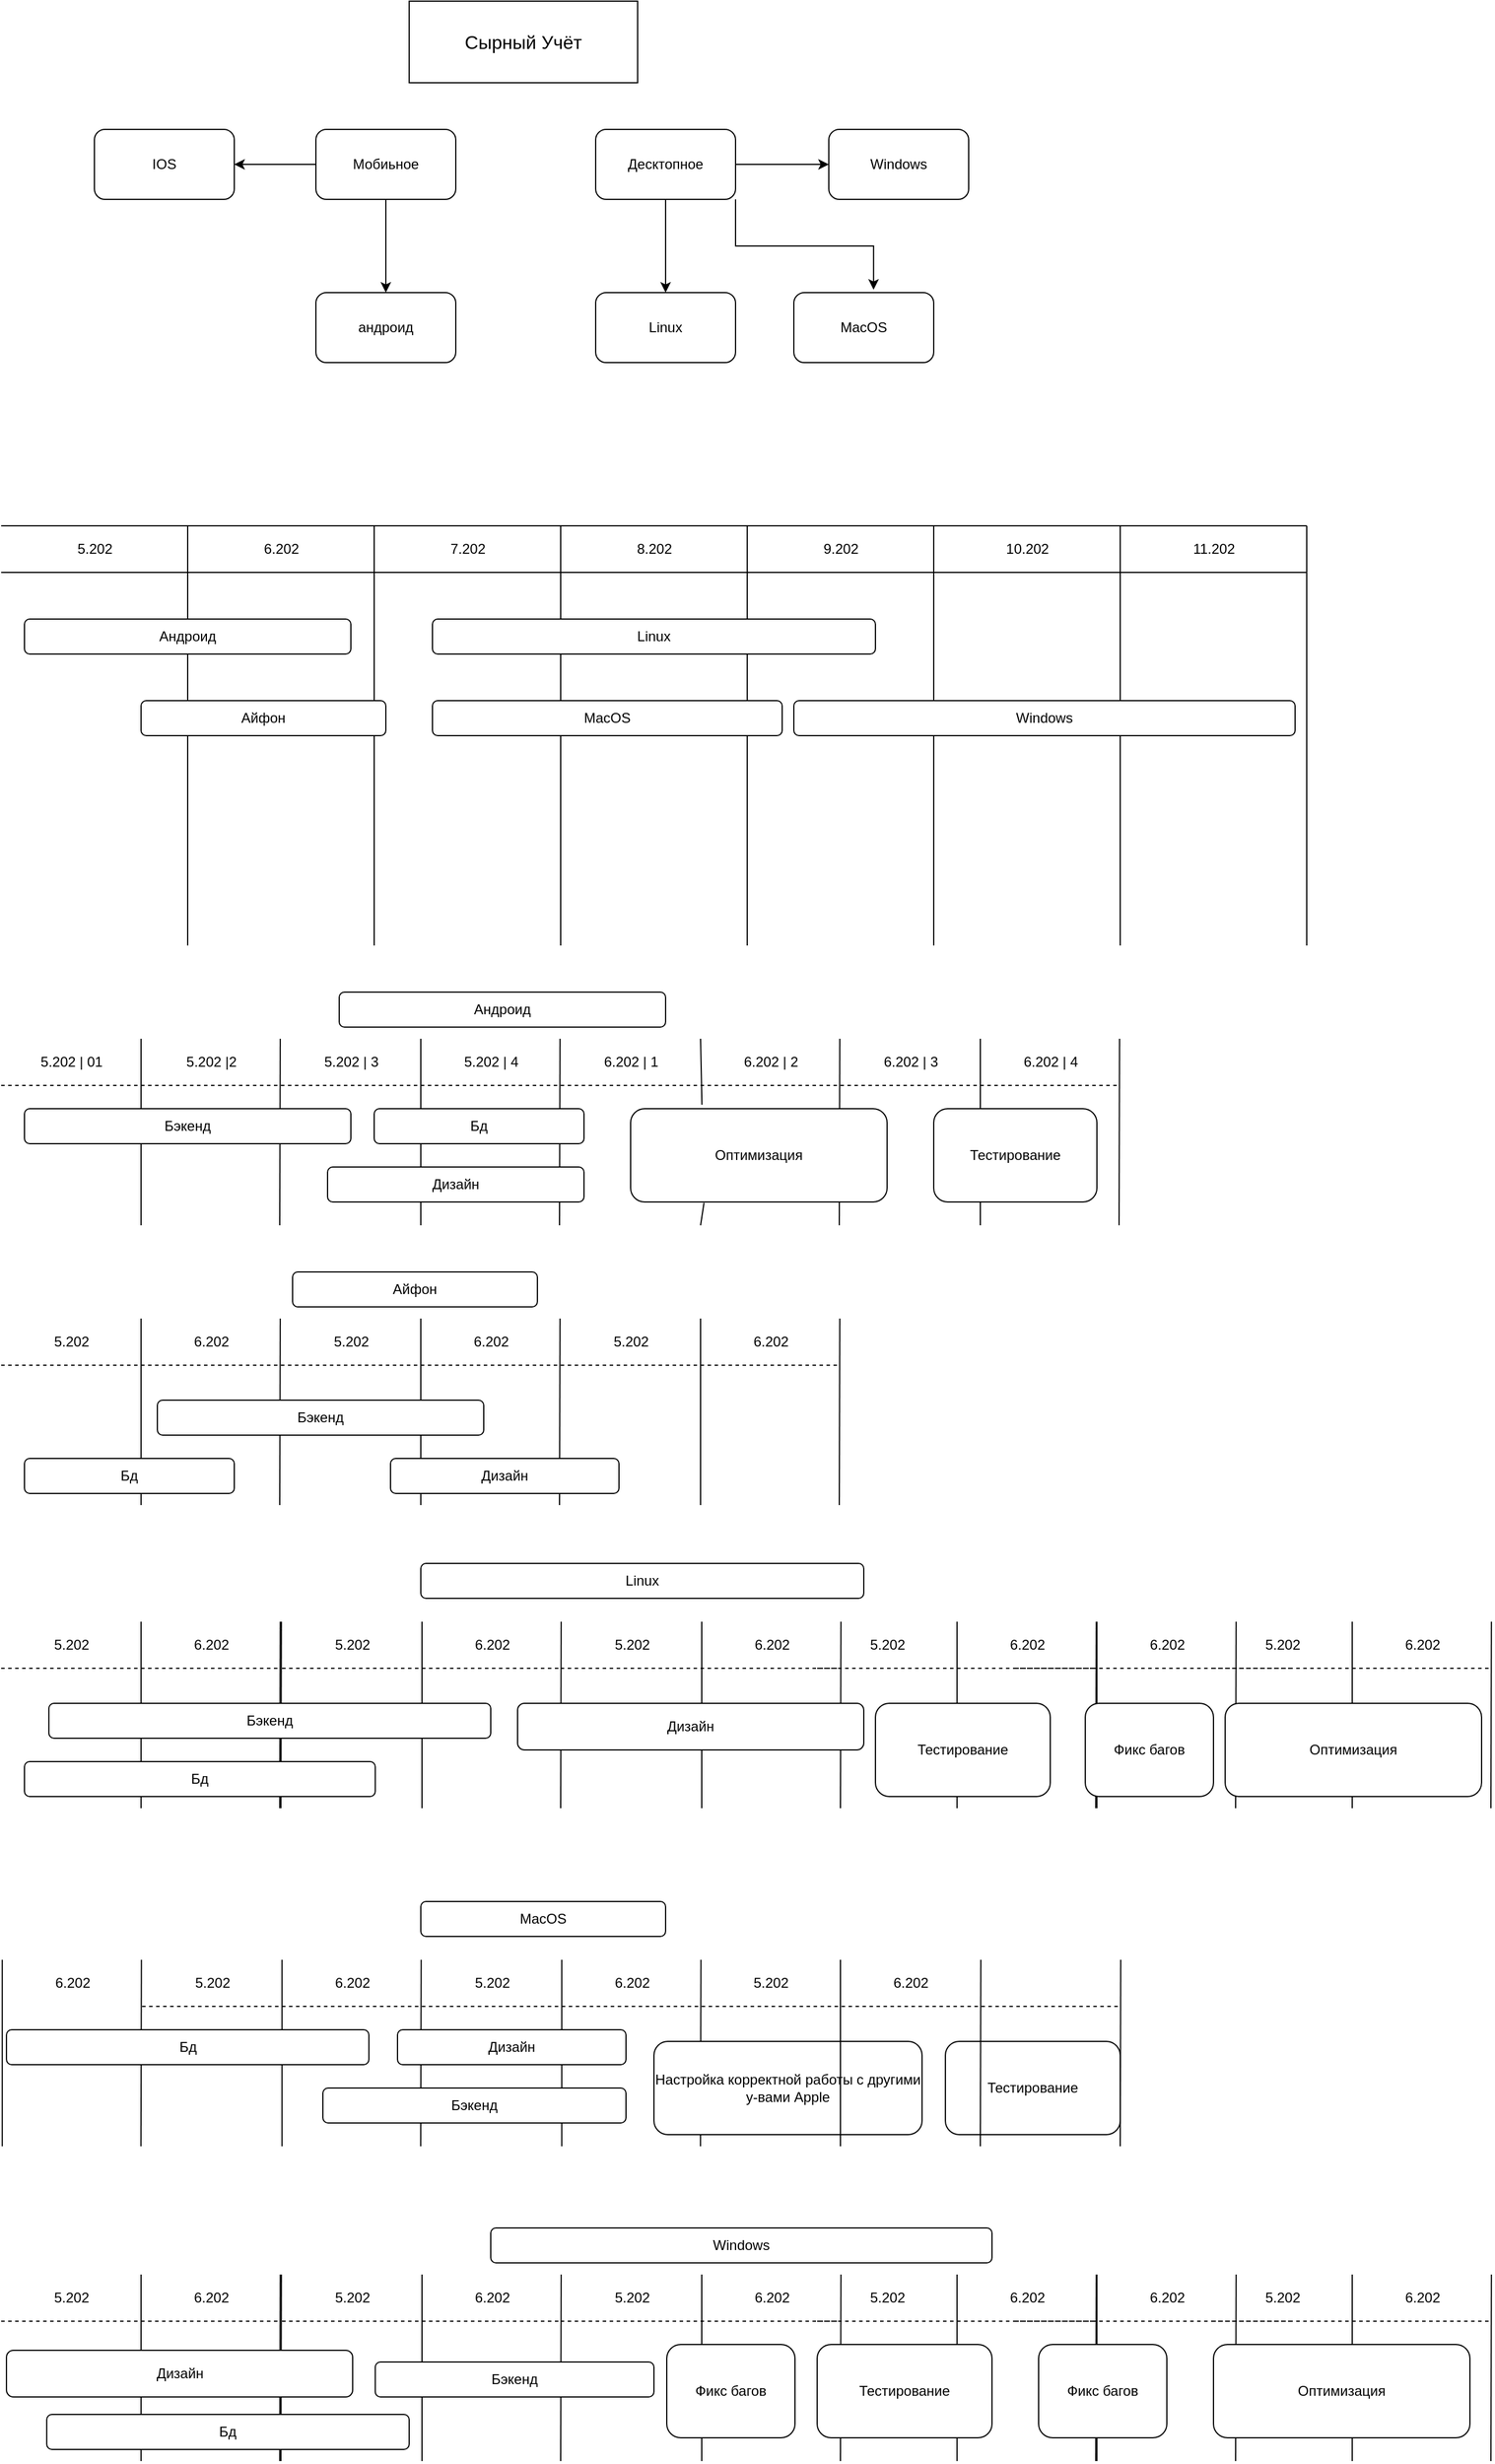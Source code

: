 <mxfile version="15.2.1" type="github">
  <diagram id="F3Oq2SdxqIKDGbHoNa_y" name="Page-1">
    <mxGraphModel dx="1240" dy="643" grid="1" gridSize="10" guides="1" tooltips="1" connect="1" arrows="1" fold="1" page="1" pageScale="1" pageWidth="827" pageHeight="1169" math="0" shadow="0">
      <root>
        <mxCell id="0" />
        <mxCell id="1" parent="0" />
        <mxCell id="UUQHCcC1c7Up3ryjeAP4-1" value="&lt;font style=&quot;font-size: 16px&quot;&gt;Сырный Учёт&lt;/font&gt;" style="rounded=0;whiteSpace=wrap;html=1;" vertex="1" parent="1">
          <mxGeometry x="350" y="30" width="196" height="70" as="geometry" />
        </mxCell>
        <mxCell id="UUQHCcC1c7Up3ryjeAP4-4" value="" style="edgeStyle=orthogonalEdgeStyle;rounded=0;orthogonalLoop=1;jettySize=auto;html=1;" edge="1" parent="1" source="UUQHCcC1c7Up3ryjeAP4-2" target="UUQHCcC1c7Up3ryjeAP4-3">
          <mxGeometry relative="1" as="geometry" />
        </mxCell>
        <mxCell id="UUQHCcC1c7Up3ryjeAP4-6" value="" style="edgeStyle=orthogonalEdgeStyle;rounded=0;orthogonalLoop=1;jettySize=auto;html=1;" edge="1" parent="1" source="UUQHCcC1c7Up3ryjeAP4-2" target="UUQHCcC1c7Up3ryjeAP4-5">
          <mxGeometry relative="1" as="geometry" />
        </mxCell>
        <mxCell id="UUQHCcC1c7Up3ryjeAP4-2" value="Мобиьное" style="rounded=1;whiteSpace=wrap;html=1;" vertex="1" parent="1">
          <mxGeometry x="270" y="140" width="120" height="60" as="geometry" />
        </mxCell>
        <mxCell id="UUQHCcC1c7Up3ryjeAP4-3" value="андроид" style="whiteSpace=wrap;html=1;rounded=1;" vertex="1" parent="1">
          <mxGeometry x="270" y="280" width="120" height="60" as="geometry" />
        </mxCell>
        <mxCell id="UUQHCcC1c7Up3ryjeAP4-5" value="IOS" style="whiteSpace=wrap;html=1;rounded=1;" vertex="1" parent="1">
          <mxGeometry x="80" y="140" width="120" height="60" as="geometry" />
        </mxCell>
        <mxCell id="UUQHCcC1c7Up3ryjeAP4-10" value="" style="edgeStyle=orthogonalEdgeStyle;rounded=0;orthogonalLoop=1;jettySize=auto;html=1;" edge="1" parent="1" source="UUQHCcC1c7Up3ryjeAP4-7" target="UUQHCcC1c7Up3ryjeAP4-9">
          <mxGeometry relative="1" as="geometry" />
        </mxCell>
        <mxCell id="UUQHCcC1c7Up3ryjeAP4-12" value="" style="edgeStyle=orthogonalEdgeStyle;rounded=0;orthogonalLoop=1;jettySize=auto;html=1;" edge="1" parent="1" source="UUQHCcC1c7Up3ryjeAP4-7" target="UUQHCcC1c7Up3ryjeAP4-11">
          <mxGeometry relative="1" as="geometry" />
        </mxCell>
        <mxCell id="UUQHCcC1c7Up3ryjeAP4-13" style="edgeStyle=orthogonalEdgeStyle;rounded=0;orthogonalLoop=1;jettySize=auto;html=1;exitX=1;exitY=1;exitDx=0;exitDy=0;entryX=0.57;entryY=-0.042;entryDx=0;entryDy=0;entryPerimeter=0;" edge="1" parent="1" source="UUQHCcC1c7Up3ryjeAP4-7" target="UUQHCcC1c7Up3ryjeAP4-14">
          <mxGeometry relative="1" as="geometry">
            <mxPoint x="770" y="260" as="targetPoint" />
          </mxGeometry>
        </mxCell>
        <mxCell id="UUQHCcC1c7Up3ryjeAP4-7" value="Десктопное" style="rounded=1;whiteSpace=wrap;html=1;" vertex="1" parent="1">
          <mxGeometry x="510" y="140" width="120" height="60" as="geometry" />
        </mxCell>
        <mxCell id="UUQHCcC1c7Up3ryjeAP4-9" value="Linux" style="whiteSpace=wrap;html=1;rounded=1;" vertex="1" parent="1">
          <mxGeometry x="510" y="280" width="120" height="60" as="geometry" />
        </mxCell>
        <mxCell id="UUQHCcC1c7Up3ryjeAP4-11" value="Windows" style="whiteSpace=wrap;html=1;rounded=1;" vertex="1" parent="1">
          <mxGeometry x="710" y="140" width="120" height="60" as="geometry" />
        </mxCell>
        <mxCell id="UUQHCcC1c7Up3ryjeAP4-14" value="MacOS" style="rounded=1;whiteSpace=wrap;html=1;" vertex="1" parent="1">
          <mxGeometry x="680" y="280" width="120" height="60" as="geometry" />
        </mxCell>
        <mxCell id="UUQHCcC1c7Up3ryjeAP4-15" value="" style="endArrow=none;html=1;" edge="1" parent="1">
          <mxGeometry width="50" height="50" relative="1" as="geometry">
            <mxPoint y="480" as="sourcePoint" />
            <mxPoint x="1120" y="480" as="targetPoint" />
          </mxGeometry>
        </mxCell>
        <mxCell id="UUQHCcC1c7Up3ryjeAP4-18" value="" style="endArrow=none;html=1;" edge="1" parent="1">
          <mxGeometry width="50" height="50" relative="1" as="geometry">
            <mxPoint x="160" y="840" as="sourcePoint" />
            <mxPoint x="160" y="480" as="targetPoint" />
          </mxGeometry>
        </mxCell>
        <mxCell id="UUQHCcC1c7Up3ryjeAP4-19" value="" style="endArrow=none;html=1;" edge="1" parent="1">
          <mxGeometry width="50" height="50" relative="1" as="geometry">
            <mxPoint x="480" y="840.0" as="sourcePoint" />
            <mxPoint x="480" y="480" as="targetPoint" />
          </mxGeometry>
        </mxCell>
        <mxCell id="UUQHCcC1c7Up3ryjeAP4-20" value="" style="endArrow=none;html=1;" edge="1" parent="1">
          <mxGeometry width="50" height="50" relative="1" as="geometry">
            <mxPoint x="320" y="840.0" as="sourcePoint" />
            <mxPoint x="320" y="480" as="targetPoint" />
          </mxGeometry>
        </mxCell>
        <mxCell id="UUQHCcC1c7Up3ryjeAP4-21" value="" style="endArrow=none;html=1;" edge="1" parent="1">
          <mxGeometry width="50" height="50" relative="1" as="geometry">
            <mxPoint x="800" y="840.0" as="sourcePoint" />
            <mxPoint x="800" y="480" as="targetPoint" />
          </mxGeometry>
        </mxCell>
        <mxCell id="UUQHCcC1c7Up3ryjeAP4-22" value="" style="endArrow=none;html=1;" edge="1" parent="1">
          <mxGeometry width="50" height="50" relative="1" as="geometry">
            <mxPoint x="640" y="840.0" as="sourcePoint" />
            <mxPoint x="640" y="480" as="targetPoint" />
          </mxGeometry>
        </mxCell>
        <mxCell id="UUQHCcC1c7Up3ryjeAP4-23" value="" style="endArrow=none;html=1;" edge="1" parent="1">
          <mxGeometry width="50" height="50" relative="1" as="geometry">
            <mxPoint y="520" as="sourcePoint" />
            <mxPoint x="1120" y="520" as="targetPoint" />
          </mxGeometry>
        </mxCell>
        <mxCell id="UUQHCcC1c7Up3ryjeAP4-24" value="6.202" style="text;html=1;align=center;verticalAlign=middle;resizable=0;points=[];autosize=1;strokeColor=none;fillColor=none;" vertex="1" parent="1">
          <mxGeometry x="210" y="490" width="60" height="20" as="geometry" />
        </mxCell>
        <mxCell id="UUQHCcC1c7Up3ryjeAP4-25" value="7.202" style="text;html=1;align=center;verticalAlign=middle;resizable=0;points=[];autosize=1;strokeColor=none;fillColor=none;" vertex="1" parent="1">
          <mxGeometry x="370" y="490" width="60" height="20" as="geometry" />
        </mxCell>
        <mxCell id="UUQHCcC1c7Up3ryjeAP4-26" value="5.202" style="text;html=1;align=center;verticalAlign=middle;resizable=0;points=[];autosize=1;strokeColor=none;fillColor=none;" vertex="1" parent="1">
          <mxGeometry x="50" y="490" width="60" height="20" as="geometry" />
        </mxCell>
        <mxCell id="UUQHCcC1c7Up3ryjeAP4-27" value="8.202" style="text;html=1;align=center;verticalAlign=middle;resizable=0;points=[];autosize=1;strokeColor=none;fillColor=none;" vertex="1" parent="1">
          <mxGeometry x="530" y="490" width="60" height="20" as="geometry" />
        </mxCell>
        <mxCell id="UUQHCcC1c7Up3ryjeAP4-28" value="9.202" style="text;html=1;align=center;verticalAlign=middle;resizable=0;points=[];autosize=1;strokeColor=none;fillColor=none;" vertex="1" parent="1">
          <mxGeometry x="690" y="490" width="60" height="20" as="geometry" />
        </mxCell>
        <mxCell id="UUQHCcC1c7Up3ryjeAP4-29" value="Андроид" style="rounded=1;whiteSpace=wrap;html=1;" vertex="1" parent="1">
          <mxGeometry x="20" y="560" width="280" height="30" as="geometry" />
        </mxCell>
        <mxCell id="UUQHCcC1c7Up3ryjeAP4-30" value="Айфон" style="rounded=1;whiteSpace=wrap;html=1;" vertex="1" parent="1">
          <mxGeometry x="120" y="630" width="210" height="30" as="geometry" />
        </mxCell>
        <mxCell id="UUQHCcC1c7Up3ryjeAP4-31" value="Linux" style="rounded=1;whiteSpace=wrap;html=1;" vertex="1" parent="1">
          <mxGeometry x="370" y="560" width="380" height="30" as="geometry" />
        </mxCell>
        <mxCell id="UUQHCcC1c7Up3ryjeAP4-32" value="MacOS" style="rounded=1;whiteSpace=wrap;html=1;" vertex="1" parent="1">
          <mxGeometry x="370" y="630" width="300" height="30" as="geometry" />
        </mxCell>
        <mxCell id="UUQHCcC1c7Up3ryjeAP4-36" value="" style="endArrow=none;html=1;" edge="1" parent="1">
          <mxGeometry width="50" height="50" relative="1" as="geometry">
            <mxPoint x="1120" y="840.0" as="sourcePoint" />
            <mxPoint x="1120" y="480" as="targetPoint" />
          </mxGeometry>
        </mxCell>
        <mxCell id="UUQHCcC1c7Up3ryjeAP4-37" value="" style="endArrow=none;html=1;" edge="1" parent="1">
          <mxGeometry width="50" height="50" relative="1" as="geometry">
            <mxPoint x="960" y="840.0" as="sourcePoint" />
            <mxPoint x="960" y="480" as="targetPoint" />
          </mxGeometry>
        </mxCell>
        <mxCell id="UUQHCcC1c7Up3ryjeAP4-38" value="11.202" style="text;html=1;align=center;verticalAlign=middle;resizable=0;points=[];autosize=1;strokeColor=none;fillColor=none;" vertex="1" parent="1">
          <mxGeometry x="1010" y="490" width="60" height="20" as="geometry" />
        </mxCell>
        <mxCell id="UUQHCcC1c7Up3ryjeAP4-39" value="10.202" style="text;html=1;align=center;verticalAlign=middle;resizable=0;points=[];autosize=1;strokeColor=none;fillColor=none;" vertex="1" parent="1">
          <mxGeometry x="850" y="490" width="60" height="20" as="geometry" />
        </mxCell>
        <mxCell id="UUQHCcC1c7Up3ryjeAP4-40" value="Windows" style="rounded=1;whiteSpace=wrap;html=1;" vertex="1" parent="1">
          <mxGeometry x="680" y="630" width="430" height="30" as="geometry" />
        </mxCell>
        <mxCell id="UUQHCcC1c7Up3ryjeAP4-41" value="" style="endArrow=none;html=1;" edge="1" parent="1">
          <mxGeometry width="50" height="50" relative="1" as="geometry">
            <mxPoint x="120" y="1080" as="sourcePoint" />
            <mxPoint x="120" y="920" as="targetPoint" />
          </mxGeometry>
        </mxCell>
        <mxCell id="UUQHCcC1c7Up3ryjeAP4-42" value="" style="endArrow=none;html=1;" edge="1" parent="1">
          <mxGeometry width="50" height="50" relative="1" as="geometry">
            <mxPoint x="239" y="1080" as="sourcePoint" />
            <mxPoint x="239.41" y="920" as="targetPoint" />
          </mxGeometry>
        </mxCell>
        <mxCell id="UUQHCcC1c7Up3ryjeAP4-43" value="5.202 |2" style="text;html=1;align=center;verticalAlign=middle;resizable=0;points=[];autosize=1;strokeColor=none;fillColor=none;" vertex="1" parent="1">
          <mxGeometry x="145" y="930" width="70" height="20" as="geometry" />
        </mxCell>
        <mxCell id="UUQHCcC1c7Up3ryjeAP4-44" value="5.202 | 01" style="text;html=1;align=center;verticalAlign=middle;resizable=0;points=[];autosize=1;strokeColor=none;fillColor=none;" vertex="1" parent="1">
          <mxGeometry x="20" y="930" width="80" height="20" as="geometry" />
        </mxCell>
        <mxCell id="UUQHCcC1c7Up3ryjeAP4-45" value="Андроид" style="rounded=1;whiteSpace=wrap;html=1;" vertex="1" parent="1">
          <mxGeometry x="290" y="880" width="280" height="30" as="geometry" />
        </mxCell>
        <mxCell id="UUQHCcC1c7Up3ryjeAP4-47" value="" style="endArrow=none;dashed=1;html=1;" edge="1" parent="1">
          <mxGeometry width="50" height="50" relative="1" as="geometry">
            <mxPoint y="960" as="sourcePoint" />
            <mxPoint x="240" y="960" as="targetPoint" />
          </mxGeometry>
        </mxCell>
        <mxCell id="UUQHCcC1c7Up3ryjeAP4-52" value="" style="endArrow=none;html=1;" edge="1" parent="1">
          <mxGeometry width="50" height="50" relative="1" as="geometry">
            <mxPoint x="360" y="1080.0" as="sourcePoint" />
            <mxPoint x="360" y="920.0" as="targetPoint" />
          </mxGeometry>
        </mxCell>
        <mxCell id="UUQHCcC1c7Up3ryjeAP4-53" value="" style="endArrow=none;html=1;" edge="1" parent="1">
          <mxGeometry width="50" height="50" relative="1" as="geometry">
            <mxPoint x="479" y="1080.0" as="sourcePoint" />
            <mxPoint x="479.41" y="920.0" as="targetPoint" />
          </mxGeometry>
        </mxCell>
        <mxCell id="UUQHCcC1c7Up3ryjeAP4-54" value="5.202 | 4" style="text;html=1;align=center;verticalAlign=middle;resizable=0;points=[];autosize=1;strokeColor=none;fillColor=none;" vertex="1" parent="1">
          <mxGeometry x="380" y="930" width="80" height="20" as="geometry" />
        </mxCell>
        <mxCell id="UUQHCcC1c7Up3ryjeAP4-55" value="5.202 | 3" style="text;html=1;align=center;verticalAlign=middle;resizable=0;points=[];autosize=1;strokeColor=none;fillColor=none;" vertex="1" parent="1">
          <mxGeometry x="260" y="930" width="80" height="20" as="geometry" />
        </mxCell>
        <mxCell id="UUQHCcC1c7Up3ryjeAP4-56" value="" style="endArrow=none;dashed=1;html=1;" edge="1" parent="1">
          <mxGeometry width="50" height="50" relative="1" as="geometry">
            <mxPoint x="240" y="960.0" as="sourcePoint" />
            <mxPoint x="480" y="960.0" as="targetPoint" />
          </mxGeometry>
        </mxCell>
        <mxCell id="UUQHCcC1c7Up3ryjeAP4-57" value="" style="endArrow=none;html=1;startArrow=none;exitX=0.278;exitY=-0.042;exitDx=0;exitDy=0;exitPerimeter=0;" edge="1" parent="1" source="UUQHCcC1c7Up3ryjeAP4-123">
          <mxGeometry width="50" height="50" relative="1" as="geometry">
            <mxPoint x="600" y="970" as="sourcePoint" />
            <mxPoint x="600" y="920.0" as="targetPoint" />
          </mxGeometry>
        </mxCell>
        <mxCell id="UUQHCcC1c7Up3ryjeAP4-58" value="" style="endArrow=none;html=1;" edge="1" parent="1">
          <mxGeometry width="50" height="50" relative="1" as="geometry">
            <mxPoint x="719" y="1080.0" as="sourcePoint" />
            <mxPoint x="719.41" y="920.0" as="targetPoint" />
          </mxGeometry>
        </mxCell>
        <mxCell id="UUQHCcC1c7Up3ryjeAP4-59" value="6.202 | 2" style="text;html=1;align=center;verticalAlign=middle;resizable=0;points=[];autosize=1;strokeColor=none;fillColor=none;" vertex="1" parent="1">
          <mxGeometry x="620" y="930" width="80" height="20" as="geometry" />
        </mxCell>
        <mxCell id="UUQHCcC1c7Up3ryjeAP4-60" value="6.202 | 1" style="text;html=1;align=center;verticalAlign=middle;resizable=0;points=[];autosize=1;strokeColor=none;fillColor=none;" vertex="1" parent="1">
          <mxGeometry x="500" y="930" width="80" height="20" as="geometry" />
        </mxCell>
        <mxCell id="UUQHCcC1c7Up3ryjeAP4-61" value="" style="endArrow=none;dashed=1;html=1;" edge="1" parent="1">
          <mxGeometry width="50" height="50" relative="1" as="geometry">
            <mxPoint x="480" y="960.0" as="sourcePoint" />
            <mxPoint x="720" y="960.0" as="targetPoint" />
          </mxGeometry>
        </mxCell>
        <mxCell id="UUQHCcC1c7Up3ryjeAP4-62" value="" style="endArrow=none;html=1;" edge="1" parent="1">
          <mxGeometry width="50" height="50" relative="1" as="geometry">
            <mxPoint x="840" y="1080.0" as="sourcePoint" />
            <mxPoint x="840" y="920.0" as="targetPoint" />
          </mxGeometry>
        </mxCell>
        <mxCell id="UUQHCcC1c7Up3ryjeAP4-63" value="" style="endArrow=none;html=1;" edge="1" parent="1">
          <mxGeometry width="50" height="50" relative="1" as="geometry">
            <mxPoint x="959" y="1080.0" as="sourcePoint" />
            <mxPoint x="959.41" y="920.0" as="targetPoint" />
          </mxGeometry>
        </mxCell>
        <mxCell id="UUQHCcC1c7Up3ryjeAP4-64" value="6.202 | 4" style="text;html=1;align=center;verticalAlign=middle;resizable=0;points=[];autosize=1;strokeColor=none;fillColor=none;" vertex="1" parent="1">
          <mxGeometry x="860" y="930" width="80" height="20" as="geometry" />
        </mxCell>
        <mxCell id="UUQHCcC1c7Up3ryjeAP4-65" value="6.202 | 3" style="text;html=1;align=center;verticalAlign=middle;resizable=0;points=[];autosize=1;strokeColor=none;fillColor=none;" vertex="1" parent="1">
          <mxGeometry x="740" y="930" width="80" height="20" as="geometry" />
        </mxCell>
        <mxCell id="UUQHCcC1c7Up3ryjeAP4-66" value="" style="endArrow=none;dashed=1;html=1;" edge="1" parent="1">
          <mxGeometry width="50" height="50" relative="1" as="geometry">
            <mxPoint x="720" y="960.0" as="sourcePoint" />
            <mxPoint x="960" y="960.0" as="targetPoint" />
          </mxGeometry>
        </mxCell>
        <mxCell id="UUQHCcC1c7Up3ryjeAP4-67" value="" style="endArrow=none;html=1;" edge="1" parent="1">
          <mxGeometry width="50" height="50" relative="1" as="geometry">
            <mxPoint x="120" y="1320.0" as="sourcePoint" />
            <mxPoint x="120" y="1160.0" as="targetPoint" />
          </mxGeometry>
        </mxCell>
        <mxCell id="UUQHCcC1c7Up3ryjeAP4-68" value="" style="endArrow=none;html=1;" edge="1" parent="1">
          <mxGeometry width="50" height="50" relative="1" as="geometry">
            <mxPoint x="239" y="1320.0" as="sourcePoint" />
            <mxPoint x="239.41" y="1160.0" as="targetPoint" />
          </mxGeometry>
        </mxCell>
        <mxCell id="UUQHCcC1c7Up3ryjeAP4-69" value="6.202" style="text;html=1;align=center;verticalAlign=middle;resizable=0;points=[];autosize=1;strokeColor=none;fillColor=none;" vertex="1" parent="1">
          <mxGeometry x="150" y="1170" width="60" height="20" as="geometry" />
        </mxCell>
        <mxCell id="UUQHCcC1c7Up3ryjeAP4-70" value="5.202" style="text;html=1;align=center;verticalAlign=middle;resizable=0;points=[];autosize=1;strokeColor=none;fillColor=none;" vertex="1" parent="1">
          <mxGeometry x="30" y="1170" width="60" height="20" as="geometry" />
        </mxCell>
        <mxCell id="UUQHCcC1c7Up3ryjeAP4-71" value="" style="endArrow=none;dashed=1;html=1;" edge="1" parent="1">
          <mxGeometry width="50" height="50" relative="1" as="geometry">
            <mxPoint y="1200.0" as="sourcePoint" />
            <mxPoint x="240" y="1200.0" as="targetPoint" />
          </mxGeometry>
        </mxCell>
        <mxCell id="UUQHCcC1c7Up3ryjeAP4-72" value="" style="endArrow=none;html=1;" edge="1" parent="1">
          <mxGeometry width="50" height="50" relative="1" as="geometry">
            <mxPoint x="360" y="1320" as="sourcePoint" />
            <mxPoint x="360" y="1160.0" as="targetPoint" />
          </mxGeometry>
        </mxCell>
        <mxCell id="UUQHCcC1c7Up3ryjeAP4-73" value="" style="endArrow=none;html=1;" edge="1" parent="1">
          <mxGeometry width="50" height="50" relative="1" as="geometry">
            <mxPoint x="479" y="1320" as="sourcePoint" />
            <mxPoint x="479.41" y="1160.0" as="targetPoint" />
          </mxGeometry>
        </mxCell>
        <mxCell id="UUQHCcC1c7Up3ryjeAP4-74" value="6.202" style="text;html=1;align=center;verticalAlign=middle;resizable=0;points=[];autosize=1;strokeColor=none;fillColor=none;" vertex="1" parent="1">
          <mxGeometry x="390" y="1170" width="60" height="20" as="geometry" />
        </mxCell>
        <mxCell id="UUQHCcC1c7Up3ryjeAP4-75" value="5.202" style="text;html=1;align=center;verticalAlign=middle;resizable=0;points=[];autosize=1;strokeColor=none;fillColor=none;" vertex="1" parent="1">
          <mxGeometry x="270" y="1170" width="60" height="20" as="geometry" />
        </mxCell>
        <mxCell id="UUQHCcC1c7Up3ryjeAP4-76" value="" style="endArrow=none;dashed=1;html=1;" edge="1" parent="1">
          <mxGeometry width="50" height="50" relative="1" as="geometry">
            <mxPoint x="240" y="1200.0" as="sourcePoint" />
            <mxPoint x="480" y="1200.0" as="targetPoint" />
          </mxGeometry>
        </mxCell>
        <mxCell id="UUQHCcC1c7Up3ryjeAP4-77" value="" style="endArrow=none;html=1;" edge="1" parent="1">
          <mxGeometry width="50" height="50" relative="1" as="geometry">
            <mxPoint x="600" y="1320" as="sourcePoint" />
            <mxPoint x="600" y="1160.0" as="targetPoint" />
          </mxGeometry>
        </mxCell>
        <mxCell id="UUQHCcC1c7Up3ryjeAP4-78" value="" style="endArrow=none;html=1;" edge="1" parent="1">
          <mxGeometry width="50" height="50" relative="1" as="geometry">
            <mxPoint x="719" y="1320" as="sourcePoint" />
            <mxPoint x="719.41" y="1160.0" as="targetPoint" />
          </mxGeometry>
        </mxCell>
        <mxCell id="UUQHCcC1c7Up3ryjeAP4-79" value="6.202" style="text;html=1;align=center;verticalAlign=middle;resizable=0;points=[];autosize=1;strokeColor=none;fillColor=none;" vertex="1" parent="1">
          <mxGeometry x="630" y="1170" width="60" height="20" as="geometry" />
        </mxCell>
        <mxCell id="UUQHCcC1c7Up3ryjeAP4-80" value="5.202" style="text;html=1;align=center;verticalAlign=middle;resizable=0;points=[];autosize=1;strokeColor=none;fillColor=none;" vertex="1" parent="1">
          <mxGeometry x="510" y="1170" width="60" height="20" as="geometry" />
        </mxCell>
        <mxCell id="UUQHCcC1c7Up3ryjeAP4-81" value="" style="endArrow=none;dashed=1;html=1;" edge="1" parent="1">
          <mxGeometry width="50" height="50" relative="1" as="geometry">
            <mxPoint x="480" y="1200.0" as="sourcePoint" />
            <mxPoint x="720" y="1200.0" as="targetPoint" />
          </mxGeometry>
        </mxCell>
        <mxCell id="UUQHCcC1c7Up3ryjeAP4-82" value="" style="endArrow=none;html=1;" edge="1" parent="1">
          <mxGeometry width="50" height="50" relative="1" as="geometry">
            <mxPoint x="120" y="1580" as="sourcePoint" />
            <mxPoint x="120" y="1420.0" as="targetPoint" />
          </mxGeometry>
        </mxCell>
        <mxCell id="UUQHCcC1c7Up3ryjeAP4-83" value="" style="endArrow=none;html=1;" edge="1" parent="1">
          <mxGeometry width="50" height="50" relative="1" as="geometry">
            <mxPoint x="239" y="1580" as="sourcePoint" />
            <mxPoint x="239.41" y="1420.0" as="targetPoint" />
          </mxGeometry>
        </mxCell>
        <mxCell id="UUQHCcC1c7Up3ryjeAP4-84" value="6.202" style="text;html=1;align=center;verticalAlign=middle;resizable=0;points=[];autosize=1;strokeColor=none;fillColor=none;" vertex="1" parent="1">
          <mxGeometry x="150" y="1430" width="60" height="20" as="geometry" />
        </mxCell>
        <mxCell id="UUQHCcC1c7Up3ryjeAP4-85" value="5.202" style="text;html=1;align=center;verticalAlign=middle;resizable=0;points=[];autosize=1;strokeColor=none;fillColor=none;" vertex="1" parent="1">
          <mxGeometry x="30" y="1430" width="60" height="20" as="geometry" />
        </mxCell>
        <mxCell id="UUQHCcC1c7Up3ryjeAP4-86" value="" style="endArrow=none;dashed=1;html=1;" edge="1" parent="1">
          <mxGeometry width="50" height="50" relative="1" as="geometry">
            <mxPoint y="1460.0" as="sourcePoint" />
            <mxPoint x="240" y="1460.0" as="targetPoint" />
          </mxGeometry>
        </mxCell>
        <mxCell id="UUQHCcC1c7Up3ryjeAP4-88" value="" style="endArrow=none;html=1;" edge="1" parent="1">
          <mxGeometry width="50" height="50" relative="1" as="geometry">
            <mxPoint x="240" y="1580" as="sourcePoint" />
            <mxPoint x="240.41" y="1420.0" as="targetPoint" />
          </mxGeometry>
        </mxCell>
        <mxCell id="UUQHCcC1c7Up3ryjeAP4-89" value="" style="endArrow=none;html=1;" edge="1" parent="1">
          <mxGeometry width="50" height="50" relative="1" as="geometry">
            <mxPoint x="361" y="1580" as="sourcePoint" />
            <mxPoint x="361" y="1420.0" as="targetPoint" />
          </mxGeometry>
        </mxCell>
        <mxCell id="UUQHCcC1c7Up3ryjeAP4-90" value="" style="endArrow=none;html=1;" edge="1" parent="1">
          <mxGeometry width="50" height="50" relative="1" as="geometry">
            <mxPoint x="480" y="1580" as="sourcePoint" />
            <mxPoint x="480.41" y="1420.0" as="targetPoint" />
          </mxGeometry>
        </mxCell>
        <mxCell id="UUQHCcC1c7Up3ryjeAP4-91" value="6.202" style="text;html=1;align=center;verticalAlign=middle;resizable=0;points=[];autosize=1;strokeColor=none;fillColor=none;" vertex="1" parent="1">
          <mxGeometry x="391" y="1430" width="60" height="20" as="geometry" />
        </mxCell>
        <mxCell id="UUQHCcC1c7Up3ryjeAP4-92" value="5.202" style="text;html=1;align=center;verticalAlign=middle;resizable=0;points=[];autosize=1;strokeColor=none;fillColor=none;" vertex="1" parent="1">
          <mxGeometry x="271" y="1430" width="60" height="20" as="geometry" />
        </mxCell>
        <mxCell id="UUQHCcC1c7Up3ryjeAP4-93" value="" style="endArrow=none;dashed=1;html=1;" edge="1" parent="1">
          <mxGeometry width="50" height="50" relative="1" as="geometry">
            <mxPoint x="241" y="1460.0" as="sourcePoint" />
            <mxPoint x="481" y="1460.0" as="targetPoint" />
          </mxGeometry>
        </mxCell>
        <mxCell id="UUQHCcC1c7Up3ryjeAP4-94" value="" style="endArrow=none;html=1;" edge="1" parent="1">
          <mxGeometry width="50" height="50" relative="1" as="geometry">
            <mxPoint x="601" y="1580" as="sourcePoint" />
            <mxPoint x="601" y="1420.0" as="targetPoint" />
          </mxGeometry>
        </mxCell>
        <mxCell id="UUQHCcC1c7Up3ryjeAP4-95" value="" style="endArrow=none;html=1;" edge="1" parent="1">
          <mxGeometry width="50" height="50" relative="1" as="geometry">
            <mxPoint x="720" y="1580" as="sourcePoint" />
            <mxPoint x="720.41" y="1420.0" as="targetPoint" />
          </mxGeometry>
        </mxCell>
        <mxCell id="UUQHCcC1c7Up3ryjeAP4-96" value="6.202" style="text;html=1;align=center;verticalAlign=middle;resizable=0;points=[];autosize=1;strokeColor=none;fillColor=none;" vertex="1" parent="1">
          <mxGeometry x="631" y="1430" width="60" height="20" as="geometry" />
        </mxCell>
        <mxCell id="UUQHCcC1c7Up3ryjeAP4-97" value="5.202" style="text;html=1;align=center;verticalAlign=middle;resizable=0;points=[];autosize=1;strokeColor=none;fillColor=none;" vertex="1" parent="1">
          <mxGeometry x="511" y="1430" width="60" height="20" as="geometry" />
        </mxCell>
        <mxCell id="UUQHCcC1c7Up3ryjeAP4-98" value="" style="endArrow=none;dashed=1;html=1;" edge="1" parent="1">
          <mxGeometry width="50" height="50" relative="1" as="geometry">
            <mxPoint x="700" y="1460.0" as="sourcePoint" />
            <mxPoint x="940" y="1460.0" as="targetPoint" />
          </mxGeometry>
        </mxCell>
        <mxCell id="UUQHCcC1c7Up3ryjeAP4-104" value="" style="endArrow=none;html=1;" edge="1" parent="1">
          <mxGeometry width="50" height="50" relative="1" as="geometry">
            <mxPoint x="820" y="1580" as="sourcePoint" />
            <mxPoint x="820" y="1420" as="targetPoint" />
          </mxGeometry>
        </mxCell>
        <mxCell id="UUQHCcC1c7Up3ryjeAP4-105" value="" style="endArrow=none;html=1;" edge="1" parent="1">
          <mxGeometry width="50" height="50" relative="1" as="geometry">
            <mxPoint x="939" y="1580" as="sourcePoint" />
            <mxPoint x="939.41" y="1420" as="targetPoint" />
          </mxGeometry>
        </mxCell>
        <mxCell id="UUQHCcC1c7Up3ryjeAP4-106" value="6.202" style="text;html=1;align=center;verticalAlign=middle;resizable=0;points=[];autosize=1;strokeColor=none;fillColor=none;" vertex="1" parent="1">
          <mxGeometry x="850" y="1430" width="60" height="20" as="geometry" />
        </mxCell>
        <mxCell id="UUQHCcC1c7Up3ryjeAP4-107" value="5.202" style="text;html=1;align=center;verticalAlign=middle;resizable=0;points=[];autosize=1;strokeColor=none;fillColor=none;" vertex="1" parent="1">
          <mxGeometry x="730" y="1430" width="60" height="20" as="geometry" />
        </mxCell>
        <mxCell id="UUQHCcC1c7Up3ryjeAP4-108" value="" style="endArrow=none;dashed=1;html=1;" edge="1" parent="1">
          <mxGeometry width="50" height="50" relative="1" as="geometry">
            <mxPoint x="480" y="1460" as="sourcePoint" />
            <mxPoint x="720" y="1460" as="targetPoint" />
            <Array as="points">
              <mxPoint x="599" y="1460" />
            </Array>
          </mxGeometry>
        </mxCell>
        <mxCell id="UUQHCcC1c7Up3ryjeAP4-109" value="" style="endArrow=none;html=1;" edge="1" parent="1">
          <mxGeometry width="50" height="50" relative="1" as="geometry">
            <mxPoint x="940" y="1580" as="sourcePoint" />
            <mxPoint x="940" y="1420" as="targetPoint" />
          </mxGeometry>
        </mxCell>
        <mxCell id="UUQHCcC1c7Up3ryjeAP4-110" value="" style="endArrow=none;html=1;" edge="1" parent="1">
          <mxGeometry width="50" height="50" relative="1" as="geometry">
            <mxPoint x="1059" y="1580" as="sourcePoint" />
            <mxPoint x="1059.41" y="1420" as="targetPoint" />
          </mxGeometry>
        </mxCell>
        <mxCell id="UUQHCcC1c7Up3ryjeAP4-111" value="6.202" style="text;html=1;align=center;verticalAlign=middle;resizable=0;points=[];autosize=1;strokeColor=none;fillColor=none;" vertex="1" parent="1">
          <mxGeometry x="970" y="1430" width="60" height="20" as="geometry" />
        </mxCell>
        <mxCell id="UUQHCcC1c7Up3ryjeAP4-112" value="" style="endArrow=none;dashed=1;html=1;" edge="1" parent="1">
          <mxGeometry width="50" height="50" relative="1" as="geometry">
            <mxPoint x="1039" y="1460" as="sourcePoint" />
            <mxPoint x="1279" y="1460" as="targetPoint" />
          </mxGeometry>
        </mxCell>
        <mxCell id="UUQHCcC1c7Up3ryjeAP4-113" value="" style="endArrow=none;html=1;" edge="1" parent="1">
          <mxGeometry width="50" height="50" relative="1" as="geometry">
            <mxPoint x="1159" y="1580" as="sourcePoint" />
            <mxPoint x="1159" y="1420" as="targetPoint" />
          </mxGeometry>
        </mxCell>
        <mxCell id="UUQHCcC1c7Up3ryjeAP4-114" value="" style="endArrow=none;html=1;" edge="1" parent="1">
          <mxGeometry width="50" height="50" relative="1" as="geometry">
            <mxPoint x="1278" y="1580" as="sourcePoint" />
            <mxPoint x="1278.41" y="1420" as="targetPoint" />
          </mxGeometry>
        </mxCell>
        <mxCell id="UUQHCcC1c7Up3ryjeAP4-115" value="6.202" style="text;html=1;align=center;verticalAlign=middle;resizable=0;points=[];autosize=1;strokeColor=none;fillColor=none;" vertex="1" parent="1">
          <mxGeometry x="1189" y="1430" width="60" height="20" as="geometry" />
        </mxCell>
        <mxCell id="UUQHCcC1c7Up3ryjeAP4-116" value="5.202" style="text;html=1;align=center;verticalAlign=middle;resizable=0;points=[];autosize=1;strokeColor=none;fillColor=none;" vertex="1" parent="1">
          <mxGeometry x="1069" y="1430" width="60" height="20" as="geometry" />
        </mxCell>
        <mxCell id="UUQHCcC1c7Up3ryjeAP4-117" value="" style="endArrow=none;dashed=1;html=1;" edge="1" parent="1">
          <mxGeometry width="50" height="50" relative="1" as="geometry">
            <mxPoint x="870" y="1460" as="sourcePoint" />
            <mxPoint x="1110" y="1460" as="targetPoint" />
          </mxGeometry>
        </mxCell>
        <mxCell id="UUQHCcC1c7Up3ryjeAP4-118" value="Айфон" style="rounded=1;whiteSpace=wrap;html=1;" vertex="1" parent="1">
          <mxGeometry x="250" y="1120" width="210" height="30" as="geometry" />
        </mxCell>
        <mxCell id="UUQHCcC1c7Up3ryjeAP4-119" value="Бэкенд" style="rounded=1;whiteSpace=wrap;html=1;" vertex="1" parent="1">
          <mxGeometry x="20" y="980" width="280" height="30" as="geometry" />
        </mxCell>
        <mxCell id="UUQHCcC1c7Up3ryjeAP4-120" value="Бд" style="rounded=1;whiteSpace=wrap;html=1;" vertex="1" parent="1">
          <mxGeometry x="320" y="980" width="180" height="30" as="geometry" />
        </mxCell>
        <mxCell id="UUQHCcC1c7Up3ryjeAP4-122" value="Дизайн" style="rounded=1;whiteSpace=wrap;html=1;" vertex="1" parent="1">
          <mxGeometry x="280" y="1030" width="220" height="30" as="geometry" />
        </mxCell>
        <mxCell id="UUQHCcC1c7Up3ryjeAP4-123" value="Оптимизация" style="rounded=1;whiteSpace=wrap;html=1;" vertex="1" parent="1">
          <mxGeometry x="540" y="980" width="220" height="80" as="geometry" />
        </mxCell>
        <mxCell id="UUQHCcC1c7Up3ryjeAP4-124" value="" style="endArrow=none;html=1;entryX=0.286;entryY=1.01;entryDx=0;entryDy=0;entryPerimeter=0;" edge="1" parent="1" target="UUQHCcC1c7Up3ryjeAP4-123">
          <mxGeometry width="50" height="50" relative="1" as="geometry">
            <mxPoint x="600" y="1080.0" as="sourcePoint" />
            <mxPoint x="600" y="920.0" as="targetPoint" />
          </mxGeometry>
        </mxCell>
        <mxCell id="UUQHCcC1c7Up3ryjeAP4-125" value="Тестирование" style="rounded=1;whiteSpace=wrap;html=1;" vertex="1" parent="1">
          <mxGeometry x="800" y="980" width="140" height="80" as="geometry" />
        </mxCell>
        <mxCell id="UUQHCcC1c7Up3ryjeAP4-126" value="Бэкенд" style="rounded=1;whiteSpace=wrap;html=1;" vertex="1" parent="1">
          <mxGeometry x="134" y="1230" width="280" height="30" as="geometry" />
        </mxCell>
        <mxCell id="UUQHCcC1c7Up3ryjeAP4-127" value="Бд" style="rounded=1;whiteSpace=wrap;html=1;" vertex="1" parent="1">
          <mxGeometry x="20" y="1280" width="180" height="30" as="geometry" />
        </mxCell>
        <mxCell id="UUQHCcC1c7Up3ryjeAP4-129" value="Дизайн" style="rounded=1;whiteSpace=wrap;html=1;" vertex="1" parent="1">
          <mxGeometry x="334" y="1280" width="196" height="30" as="geometry" />
        </mxCell>
        <mxCell id="UUQHCcC1c7Up3ryjeAP4-130" value="Тестирование" style="rounded=1;whiteSpace=wrap;html=1;" vertex="1" parent="1">
          <mxGeometry x="750" y="1490" width="150" height="80" as="geometry" />
        </mxCell>
        <mxCell id="UUQHCcC1c7Up3ryjeAP4-132" value="Linux" style="rounded=1;whiteSpace=wrap;html=1;" vertex="1" parent="1">
          <mxGeometry x="360" y="1370" width="380" height="30" as="geometry" />
        </mxCell>
        <mxCell id="UUQHCcC1c7Up3ryjeAP4-152" value="" style="endArrow=none;html=1;" edge="1" parent="1">
          <mxGeometry width="50" height="50" relative="1" as="geometry">
            <mxPoint x="0.91" y="1870" as="sourcePoint" />
            <mxPoint x="0.91" y="1710.0" as="targetPoint" />
          </mxGeometry>
        </mxCell>
        <mxCell id="UUQHCcC1c7Up3ryjeAP4-153" value="" style="endArrow=none;html=1;" edge="1" parent="1">
          <mxGeometry width="50" height="50" relative="1" as="geometry">
            <mxPoint x="119.91" y="1870" as="sourcePoint" />
            <mxPoint x="120.32" y="1710.0" as="targetPoint" />
          </mxGeometry>
        </mxCell>
        <mxCell id="UUQHCcC1c7Up3ryjeAP4-154" value="6.202" style="text;html=1;align=center;verticalAlign=middle;resizable=0;points=[];autosize=1;strokeColor=none;fillColor=none;" vertex="1" parent="1">
          <mxGeometry x="30.91" y="1720" width="60" height="20" as="geometry" />
        </mxCell>
        <mxCell id="UUQHCcC1c7Up3ryjeAP4-155" value="" style="endArrow=none;html=1;" edge="1" parent="1">
          <mxGeometry width="50" height="50" relative="1" as="geometry">
            <mxPoint x="240.91" y="1870" as="sourcePoint" />
            <mxPoint x="240.91" y="1710.0" as="targetPoint" />
          </mxGeometry>
        </mxCell>
        <mxCell id="UUQHCcC1c7Up3ryjeAP4-156" value="" style="endArrow=none;html=1;" edge="1" parent="1">
          <mxGeometry width="50" height="50" relative="1" as="geometry">
            <mxPoint x="359.91" y="1870" as="sourcePoint" />
            <mxPoint x="360.32" y="1710.0" as="targetPoint" />
          </mxGeometry>
        </mxCell>
        <mxCell id="UUQHCcC1c7Up3ryjeAP4-157" value="6.202" style="text;html=1;align=center;verticalAlign=middle;resizable=0;points=[];autosize=1;strokeColor=none;fillColor=none;" vertex="1" parent="1">
          <mxGeometry x="270.91" y="1720" width="60" height="20" as="geometry" />
        </mxCell>
        <mxCell id="UUQHCcC1c7Up3ryjeAP4-158" value="5.202" style="text;html=1;align=center;verticalAlign=middle;resizable=0;points=[];autosize=1;strokeColor=none;fillColor=none;" vertex="1" parent="1">
          <mxGeometry x="150.91" y="1720" width="60" height="20" as="geometry" />
        </mxCell>
        <mxCell id="UUQHCcC1c7Up3ryjeAP4-159" value="" style="endArrow=none;dashed=1;html=1;" edge="1" parent="1">
          <mxGeometry width="50" height="50" relative="1" as="geometry">
            <mxPoint x="120.91" y="1750.0" as="sourcePoint" />
            <mxPoint x="360.91" y="1750.0" as="targetPoint" />
          </mxGeometry>
        </mxCell>
        <mxCell id="UUQHCcC1c7Up3ryjeAP4-160" value="" style="endArrow=none;html=1;" edge="1" parent="1">
          <mxGeometry width="50" height="50" relative="1" as="geometry">
            <mxPoint x="480.91" y="1870" as="sourcePoint" />
            <mxPoint x="480.91" y="1710.0" as="targetPoint" />
          </mxGeometry>
        </mxCell>
        <mxCell id="UUQHCcC1c7Up3ryjeAP4-161" value="" style="endArrow=none;html=1;" edge="1" parent="1">
          <mxGeometry width="50" height="50" relative="1" as="geometry">
            <mxPoint x="599.91" y="1870" as="sourcePoint" />
            <mxPoint x="600.32" y="1710.0" as="targetPoint" />
          </mxGeometry>
        </mxCell>
        <mxCell id="UUQHCcC1c7Up3ryjeAP4-162" value="6.202" style="text;html=1;align=center;verticalAlign=middle;resizable=0;points=[];autosize=1;strokeColor=none;fillColor=none;" vertex="1" parent="1">
          <mxGeometry x="510.91" y="1720" width="60" height="20" as="geometry" />
        </mxCell>
        <mxCell id="UUQHCcC1c7Up3ryjeAP4-163" value="5.202" style="text;html=1;align=center;verticalAlign=middle;resizable=0;points=[];autosize=1;strokeColor=none;fillColor=none;" vertex="1" parent="1">
          <mxGeometry x="390.91" y="1720" width="60" height="20" as="geometry" />
        </mxCell>
        <mxCell id="UUQHCcC1c7Up3ryjeAP4-164" value="" style="endArrow=none;dashed=1;html=1;" edge="1" parent="1">
          <mxGeometry width="50" height="50" relative="1" as="geometry">
            <mxPoint x="360.91" y="1750.0" as="sourcePoint" />
            <mxPoint x="960" y="1750" as="targetPoint" />
          </mxGeometry>
        </mxCell>
        <mxCell id="UUQHCcC1c7Up3ryjeAP4-165" value="MacOS" style="rounded=1;whiteSpace=wrap;html=1;" vertex="1" parent="1">
          <mxGeometry x="360" y="1660" width="210" height="30" as="geometry" />
        </mxCell>
        <mxCell id="UUQHCcC1c7Up3ryjeAP4-166" value="Бд" style="rounded=1;whiteSpace=wrap;html=1;" vertex="1" parent="1">
          <mxGeometry x="4.55" y="1770" width="310.91" height="30" as="geometry" />
        </mxCell>
        <mxCell id="UUQHCcC1c7Up3ryjeAP4-167" value="Дизайн" style="rounded=1;whiteSpace=wrap;html=1;" vertex="1" parent="1">
          <mxGeometry x="340" y="1770" width="196" height="30" as="geometry" />
        </mxCell>
        <mxCell id="UUQHCcC1c7Up3ryjeAP4-168" value="Настройка корректной работы с другими у-вами Apple" style="rounded=1;whiteSpace=wrap;html=1;" vertex="1" parent="1">
          <mxGeometry x="560" y="1780" width="230" height="80" as="geometry" />
        </mxCell>
        <mxCell id="UUQHCcC1c7Up3ryjeAP4-169" value="Бэкенд" style="rounded=1;whiteSpace=wrap;html=1;" vertex="1" parent="1">
          <mxGeometry x="40.91" y="1490" width="379.09" height="30" as="geometry" />
        </mxCell>
        <mxCell id="UUQHCcC1c7Up3ryjeAP4-171" value="Дизайн" style="rounded=1;whiteSpace=wrap;html=1;" vertex="1" parent="1">
          <mxGeometry x="443" y="1490" width="297" height="40" as="geometry" />
        </mxCell>
        <mxCell id="UUQHCcC1c7Up3ryjeAP4-172" value="Бд" style="rounded=1;whiteSpace=wrap;html=1;" vertex="1" parent="1">
          <mxGeometry x="20" y="1540" width="300.91" height="30" as="geometry" />
        </mxCell>
        <mxCell id="UUQHCcC1c7Up3ryjeAP4-173" value="Оптимизация" style="rounded=1;whiteSpace=wrap;html=1;" vertex="1" parent="1">
          <mxGeometry x="1050" y="1490" width="220" height="80" as="geometry" />
        </mxCell>
        <mxCell id="UUQHCcC1c7Up3ryjeAP4-175" value="Фикс багов" style="rounded=1;whiteSpace=wrap;html=1;" vertex="1" parent="1">
          <mxGeometry x="930" y="1490" width="110" height="80" as="geometry" />
        </mxCell>
        <mxCell id="UUQHCcC1c7Up3ryjeAP4-177" value="" style="endArrow=none;html=1;" edge="1" parent="1">
          <mxGeometry width="50" height="50" relative="1" as="geometry">
            <mxPoint x="720.0" y="1870" as="sourcePoint" />
            <mxPoint x="720.0" y="1710" as="targetPoint" />
          </mxGeometry>
        </mxCell>
        <mxCell id="UUQHCcC1c7Up3ryjeAP4-178" value="" style="endArrow=none;html=1;" edge="1" parent="1">
          <mxGeometry width="50" height="50" relative="1" as="geometry">
            <mxPoint x="960.0" y="1870" as="sourcePoint" />
            <mxPoint x="960.41" y="1710" as="targetPoint" />
          </mxGeometry>
        </mxCell>
        <mxCell id="UUQHCcC1c7Up3ryjeAP4-179" value="6.202" style="text;html=1;align=center;verticalAlign=middle;resizable=0;points=[];autosize=1;strokeColor=none;fillColor=none;" vertex="1" parent="1">
          <mxGeometry x="750" y="1720" width="60" height="20" as="geometry" />
        </mxCell>
        <mxCell id="UUQHCcC1c7Up3ryjeAP4-180" value="5.202" style="text;html=1;align=center;verticalAlign=middle;resizable=0;points=[];autosize=1;strokeColor=none;fillColor=none;" vertex="1" parent="1">
          <mxGeometry x="630" y="1720" width="60" height="20" as="geometry" />
        </mxCell>
        <mxCell id="UUQHCcC1c7Up3ryjeAP4-181" value="Тестирование" style="rounded=1;whiteSpace=wrap;html=1;" vertex="1" parent="1">
          <mxGeometry x="810" y="1780" width="150" height="80" as="geometry" />
        </mxCell>
        <mxCell id="UUQHCcC1c7Up3ryjeAP4-182" value="" style="endArrow=none;html=1;" edge="1" parent="1">
          <mxGeometry width="50" height="50" relative="1" as="geometry">
            <mxPoint x="840" y="1870" as="sourcePoint" />
            <mxPoint x="840.41" y="1710" as="targetPoint" />
          </mxGeometry>
        </mxCell>
        <mxCell id="UUQHCcC1c7Up3ryjeAP4-184" value="Бэкенд" style="rounded=1;whiteSpace=wrap;html=1;" vertex="1" parent="1">
          <mxGeometry x="276" y="1820" width="260" height="30" as="geometry" />
        </mxCell>
        <mxCell id="UUQHCcC1c7Up3ryjeAP4-185" value="" style="endArrow=none;html=1;" edge="1" parent="1">
          <mxGeometry width="50" height="50" relative="1" as="geometry">
            <mxPoint x="120" y="2140" as="sourcePoint" />
            <mxPoint x="120" y="1980" as="targetPoint" />
          </mxGeometry>
        </mxCell>
        <mxCell id="UUQHCcC1c7Up3ryjeAP4-186" value="" style="endArrow=none;html=1;" edge="1" parent="1">
          <mxGeometry width="50" height="50" relative="1" as="geometry">
            <mxPoint x="239" y="2140" as="sourcePoint" />
            <mxPoint x="239.41" y="1980" as="targetPoint" />
          </mxGeometry>
        </mxCell>
        <mxCell id="UUQHCcC1c7Up3ryjeAP4-187" value="6.202" style="text;html=1;align=center;verticalAlign=middle;resizable=0;points=[];autosize=1;strokeColor=none;fillColor=none;" vertex="1" parent="1">
          <mxGeometry x="150" y="1990" width="60" height="20" as="geometry" />
        </mxCell>
        <mxCell id="UUQHCcC1c7Up3ryjeAP4-188" value="5.202" style="text;html=1;align=center;verticalAlign=middle;resizable=0;points=[];autosize=1;strokeColor=none;fillColor=none;" vertex="1" parent="1">
          <mxGeometry x="30" y="1990" width="60" height="20" as="geometry" />
        </mxCell>
        <mxCell id="UUQHCcC1c7Up3ryjeAP4-189" value="" style="endArrow=none;dashed=1;html=1;" edge="1" parent="1">
          <mxGeometry width="50" height="50" relative="1" as="geometry">
            <mxPoint y="2020" as="sourcePoint" />
            <mxPoint x="240" y="2020" as="targetPoint" />
          </mxGeometry>
        </mxCell>
        <mxCell id="UUQHCcC1c7Up3ryjeAP4-190" value="" style="endArrow=none;html=1;" edge="1" parent="1">
          <mxGeometry width="50" height="50" relative="1" as="geometry">
            <mxPoint x="240" y="2140" as="sourcePoint" />
            <mxPoint x="240.41" y="1980" as="targetPoint" />
          </mxGeometry>
        </mxCell>
        <mxCell id="UUQHCcC1c7Up3ryjeAP4-191" value="" style="endArrow=none;html=1;" edge="1" parent="1">
          <mxGeometry width="50" height="50" relative="1" as="geometry">
            <mxPoint x="361.0" y="2140" as="sourcePoint" />
            <mxPoint x="361.0" y="1980" as="targetPoint" />
          </mxGeometry>
        </mxCell>
        <mxCell id="UUQHCcC1c7Up3ryjeAP4-192" value="" style="endArrow=none;html=1;" edge="1" parent="1">
          <mxGeometry width="50" height="50" relative="1" as="geometry">
            <mxPoint x="480" y="2140" as="sourcePoint" />
            <mxPoint x="480.41" y="1980" as="targetPoint" />
          </mxGeometry>
        </mxCell>
        <mxCell id="UUQHCcC1c7Up3ryjeAP4-193" value="6.202" style="text;html=1;align=center;verticalAlign=middle;resizable=0;points=[];autosize=1;strokeColor=none;fillColor=none;" vertex="1" parent="1">
          <mxGeometry x="391" y="1990" width="60" height="20" as="geometry" />
        </mxCell>
        <mxCell id="UUQHCcC1c7Up3ryjeAP4-194" value="5.202" style="text;html=1;align=center;verticalAlign=middle;resizable=0;points=[];autosize=1;strokeColor=none;fillColor=none;" vertex="1" parent="1">
          <mxGeometry x="271" y="1990" width="60" height="20" as="geometry" />
        </mxCell>
        <mxCell id="UUQHCcC1c7Up3ryjeAP4-195" value="" style="endArrow=none;dashed=1;html=1;" edge="1" parent="1">
          <mxGeometry width="50" height="50" relative="1" as="geometry">
            <mxPoint x="241.0" y="2020" as="sourcePoint" />
            <mxPoint x="481.0" y="2020" as="targetPoint" />
          </mxGeometry>
        </mxCell>
        <mxCell id="UUQHCcC1c7Up3ryjeAP4-196" value="" style="endArrow=none;html=1;" edge="1" parent="1">
          <mxGeometry width="50" height="50" relative="1" as="geometry">
            <mxPoint x="601.0" y="2140" as="sourcePoint" />
            <mxPoint x="601.0" y="1980" as="targetPoint" />
          </mxGeometry>
        </mxCell>
        <mxCell id="UUQHCcC1c7Up3ryjeAP4-197" value="" style="endArrow=none;html=1;" edge="1" parent="1">
          <mxGeometry width="50" height="50" relative="1" as="geometry">
            <mxPoint x="720.0" y="2140" as="sourcePoint" />
            <mxPoint x="720.41" y="1980" as="targetPoint" />
          </mxGeometry>
        </mxCell>
        <mxCell id="UUQHCcC1c7Up3ryjeAP4-198" value="6.202" style="text;html=1;align=center;verticalAlign=middle;resizable=0;points=[];autosize=1;strokeColor=none;fillColor=none;" vertex="1" parent="1">
          <mxGeometry x="631" y="1990" width="60" height="20" as="geometry" />
        </mxCell>
        <mxCell id="UUQHCcC1c7Up3ryjeAP4-199" value="5.202" style="text;html=1;align=center;verticalAlign=middle;resizable=0;points=[];autosize=1;strokeColor=none;fillColor=none;" vertex="1" parent="1">
          <mxGeometry x="511" y="1990" width="60" height="20" as="geometry" />
        </mxCell>
        <mxCell id="UUQHCcC1c7Up3ryjeAP4-200" value="" style="endArrow=none;dashed=1;html=1;" edge="1" parent="1">
          <mxGeometry width="50" height="50" relative="1" as="geometry">
            <mxPoint x="700.0" y="2020" as="sourcePoint" />
            <mxPoint x="940" y="2020" as="targetPoint" />
          </mxGeometry>
        </mxCell>
        <mxCell id="UUQHCcC1c7Up3ryjeAP4-201" value="" style="endArrow=none;html=1;" edge="1" parent="1">
          <mxGeometry width="50" height="50" relative="1" as="geometry">
            <mxPoint x="820" y="2140" as="sourcePoint" />
            <mxPoint x="820" y="1980" as="targetPoint" />
          </mxGeometry>
        </mxCell>
        <mxCell id="UUQHCcC1c7Up3ryjeAP4-202" value="" style="endArrow=none;html=1;" edge="1" parent="1">
          <mxGeometry width="50" height="50" relative="1" as="geometry">
            <mxPoint x="939" y="2140" as="sourcePoint" />
            <mxPoint x="939.41" y="1980" as="targetPoint" />
          </mxGeometry>
        </mxCell>
        <mxCell id="UUQHCcC1c7Up3ryjeAP4-203" value="6.202" style="text;html=1;align=center;verticalAlign=middle;resizable=0;points=[];autosize=1;strokeColor=none;fillColor=none;" vertex="1" parent="1">
          <mxGeometry x="850" y="1990" width="60" height="20" as="geometry" />
        </mxCell>
        <mxCell id="UUQHCcC1c7Up3ryjeAP4-204" value="5.202" style="text;html=1;align=center;verticalAlign=middle;resizable=0;points=[];autosize=1;strokeColor=none;fillColor=none;" vertex="1" parent="1">
          <mxGeometry x="730" y="1990" width="60" height="20" as="geometry" />
        </mxCell>
        <mxCell id="UUQHCcC1c7Up3ryjeAP4-205" value="" style="endArrow=none;dashed=1;html=1;" edge="1" parent="1">
          <mxGeometry width="50" height="50" relative="1" as="geometry">
            <mxPoint x="480" y="2020" as="sourcePoint" />
            <mxPoint x="720.0" y="2020" as="targetPoint" />
            <Array as="points">
              <mxPoint x="599" y="2020" />
            </Array>
          </mxGeometry>
        </mxCell>
        <mxCell id="UUQHCcC1c7Up3ryjeAP4-206" value="" style="endArrow=none;html=1;" edge="1" parent="1">
          <mxGeometry width="50" height="50" relative="1" as="geometry">
            <mxPoint x="940" y="2140" as="sourcePoint" />
            <mxPoint x="940" y="1980" as="targetPoint" />
          </mxGeometry>
        </mxCell>
        <mxCell id="UUQHCcC1c7Up3ryjeAP4-207" value="" style="endArrow=none;html=1;" edge="1" parent="1">
          <mxGeometry width="50" height="50" relative="1" as="geometry">
            <mxPoint x="1059" y="2140" as="sourcePoint" />
            <mxPoint x="1059.41" y="1980" as="targetPoint" />
          </mxGeometry>
        </mxCell>
        <mxCell id="UUQHCcC1c7Up3ryjeAP4-208" value="6.202" style="text;html=1;align=center;verticalAlign=middle;resizable=0;points=[];autosize=1;strokeColor=none;fillColor=none;" vertex="1" parent="1">
          <mxGeometry x="970" y="1990" width="60" height="20" as="geometry" />
        </mxCell>
        <mxCell id="UUQHCcC1c7Up3ryjeAP4-209" value="" style="endArrow=none;dashed=1;html=1;" edge="1" parent="1">
          <mxGeometry width="50" height="50" relative="1" as="geometry">
            <mxPoint x="1039" y="2020" as="sourcePoint" />
            <mxPoint x="1279" y="2020" as="targetPoint" />
          </mxGeometry>
        </mxCell>
        <mxCell id="UUQHCcC1c7Up3ryjeAP4-210" value="" style="endArrow=none;html=1;" edge="1" parent="1">
          <mxGeometry width="50" height="50" relative="1" as="geometry">
            <mxPoint x="1159" y="2140" as="sourcePoint" />
            <mxPoint x="1159" y="1980" as="targetPoint" />
          </mxGeometry>
        </mxCell>
        <mxCell id="UUQHCcC1c7Up3ryjeAP4-211" value="" style="endArrow=none;html=1;" edge="1" parent="1">
          <mxGeometry width="50" height="50" relative="1" as="geometry">
            <mxPoint x="1278" y="2140" as="sourcePoint" />
            <mxPoint x="1278.41" y="1980" as="targetPoint" />
          </mxGeometry>
        </mxCell>
        <mxCell id="UUQHCcC1c7Up3ryjeAP4-212" value="6.202" style="text;html=1;align=center;verticalAlign=middle;resizable=0;points=[];autosize=1;strokeColor=none;fillColor=none;" vertex="1" parent="1">
          <mxGeometry x="1189" y="1990" width="60" height="20" as="geometry" />
        </mxCell>
        <mxCell id="UUQHCcC1c7Up3ryjeAP4-213" value="5.202" style="text;html=1;align=center;verticalAlign=middle;resizable=0;points=[];autosize=1;strokeColor=none;fillColor=none;" vertex="1" parent="1">
          <mxGeometry x="1069" y="1990" width="60" height="20" as="geometry" />
        </mxCell>
        <mxCell id="UUQHCcC1c7Up3ryjeAP4-214" value="" style="endArrow=none;dashed=1;html=1;" edge="1" parent="1">
          <mxGeometry width="50" height="50" relative="1" as="geometry">
            <mxPoint x="870" y="2020" as="sourcePoint" />
            <mxPoint x="1110" y="2020" as="targetPoint" />
          </mxGeometry>
        </mxCell>
        <mxCell id="UUQHCcC1c7Up3ryjeAP4-215" value="Тестирование" style="rounded=1;whiteSpace=wrap;html=1;" vertex="1" parent="1">
          <mxGeometry x="700" y="2040" width="150" height="80" as="geometry" />
        </mxCell>
        <mxCell id="UUQHCcC1c7Up3ryjeAP4-216" value="Бэкенд" style="rounded=1;whiteSpace=wrap;html=1;" vertex="1" parent="1">
          <mxGeometry x="320.91" y="2055" width="239.09" height="30" as="geometry" />
        </mxCell>
        <mxCell id="UUQHCcC1c7Up3ryjeAP4-217" value="Дизайн" style="rounded=1;whiteSpace=wrap;html=1;" vertex="1" parent="1">
          <mxGeometry x="4.55" y="2045" width="297" height="40" as="geometry" />
        </mxCell>
        <mxCell id="UUQHCcC1c7Up3ryjeAP4-218" value="Бд" style="rounded=1;whiteSpace=wrap;html=1;" vertex="1" parent="1">
          <mxGeometry x="39.09" y="2100" width="310.91" height="30" as="geometry" />
        </mxCell>
        <mxCell id="UUQHCcC1c7Up3ryjeAP4-219" value="Оптимизация" style="rounded=1;whiteSpace=wrap;html=1;" vertex="1" parent="1">
          <mxGeometry x="1040" y="2040" width="220" height="80" as="geometry" />
        </mxCell>
        <mxCell id="UUQHCcC1c7Up3ryjeAP4-220" value="Фикс багов" style="rounded=1;whiteSpace=wrap;html=1;" vertex="1" parent="1">
          <mxGeometry x="571" y="2040" width="110" height="80" as="geometry" />
        </mxCell>
        <mxCell id="UUQHCcC1c7Up3ryjeAP4-221" value="Windows" style="rounded=1;whiteSpace=wrap;html=1;" vertex="1" parent="1">
          <mxGeometry x="420" y="1940" width="430" height="30" as="geometry" />
        </mxCell>
        <mxCell id="UUQHCcC1c7Up3ryjeAP4-223" value="Фикс багов" style="rounded=1;whiteSpace=wrap;html=1;" vertex="1" parent="1">
          <mxGeometry x="890" y="2040" width="110" height="80" as="geometry" />
        </mxCell>
      </root>
    </mxGraphModel>
  </diagram>
</mxfile>
